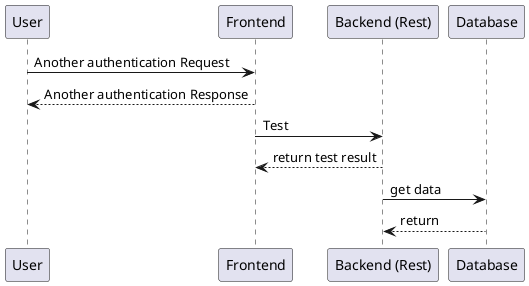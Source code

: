 @startuml

User -> Frontend: Another authentication Request
User <-- Frontend: Another authentication Response

Frontend -> "Backend (Rest)": Test
Frontend <-- "Backend (Rest)": return test result

"Backend (Rest)" -> Database: get data
"Backend (Rest)" <-- Database: return


@enduml